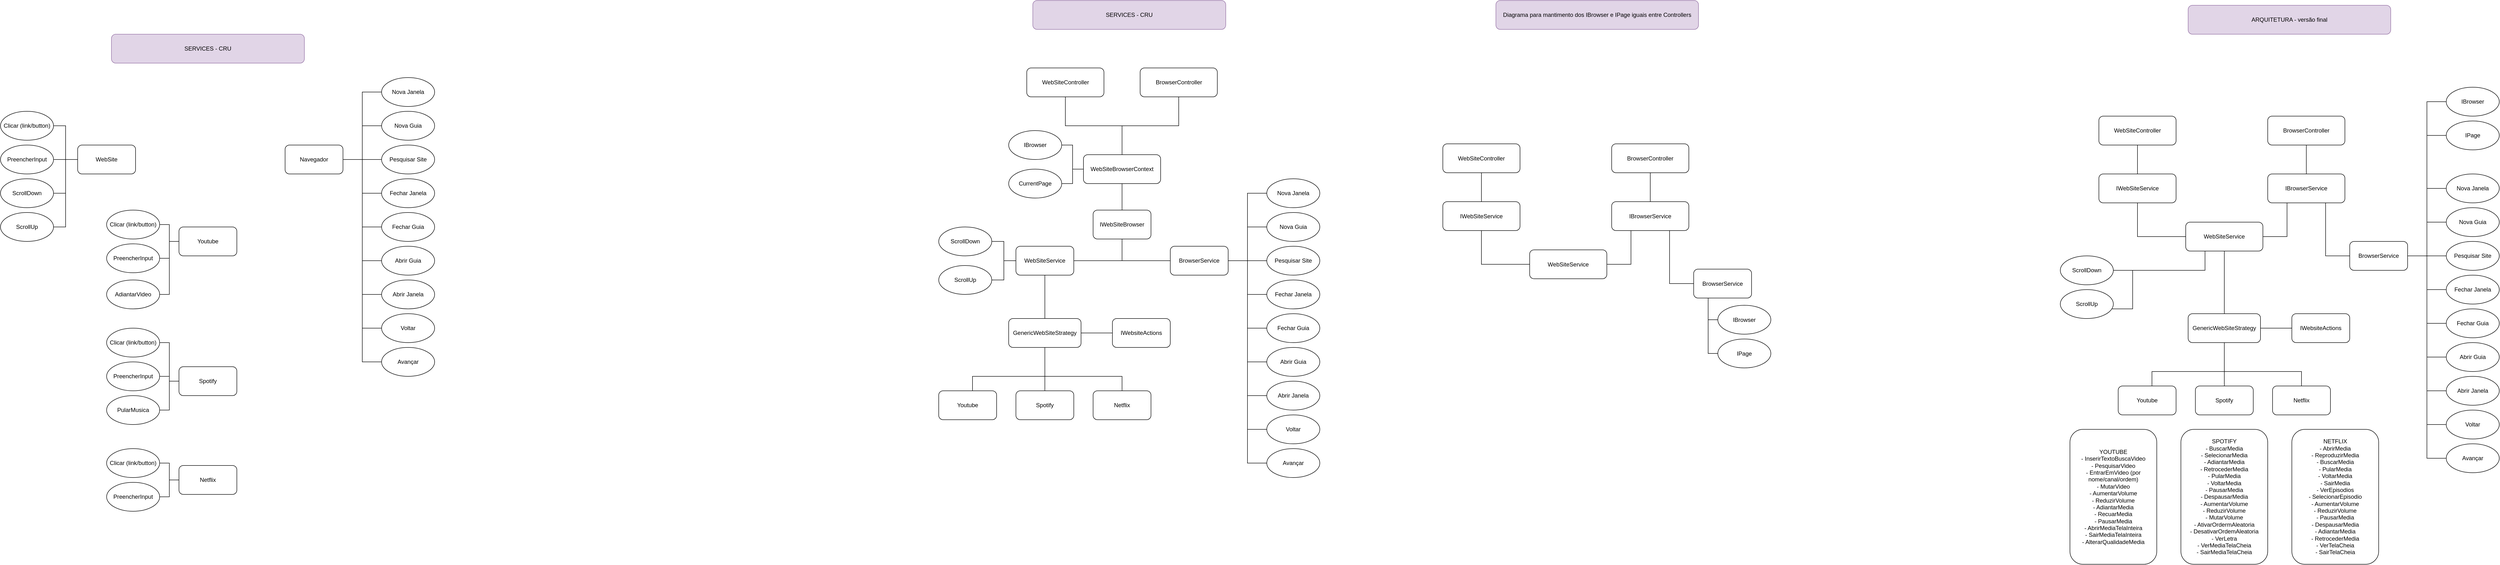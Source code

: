 <mxfile version="26.0.11">
  <diagram name="Página-1" id="urTeoTdhq0T2dLxezd-c">
    <mxGraphModel dx="2709" dy="1813" grid="1" gridSize="10" guides="1" tooltips="1" connect="1" arrows="1" fold="1" page="0" pageScale="1" pageWidth="827" pageHeight="1169" math="0" shadow="0">
      <root>
        <mxCell id="0" />
        <mxCell id="1" parent="0" />
        <mxCell id="Onit7_ObtqkGTdytT8WV-3" style="edgeStyle=orthogonalEdgeStyle;rounded=0;orthogonalLoop=1;jettySize=auto;html=1;entryX=0;entryY=0.5;entryDx=0;entryDy=0;endArrow=none;startFill=0;" parent="1" source="Onit7_ObtqkGTdytT8WV-1" target="Onit7_ObtqkGTdytT8WV-2" edge="1">
          <mxGeometry relative="1" as="geometry" />
        </mxCell>
        <mxCell id="Onit7_ObtqkGTdytT8WV-5" style="edgeStyle=orthogonalEdgeStyle;rounded=0;orthogonalLoop=1;jettySize=auto;html=1;entryX=0;entryY=0.5;entryDx=0;entryDy=0;endArrow=none;startFill=0;" parent="1" source="Onit7_ObtqkGTdytT8WV-1" target="Onit7_ObtqkGTdytT8WV-4" edge="1">
          <mxGeometry relative="1" as="geometry" />
        </mxCell>
        <mxCell id="Onit7_ObtqkGTdytT8WV-7" style="edgeStyle=orthogonalEdgeStyle;rounded=0;orthogonalLoop=1;jettySize=auto;html=1;entryX=0;entryY=0.5;entryDx=0;entryDy=0;endArrow=none;startFill=0;" parent="1" source="Onit7_ObtqkGTdytT8WV-1" target="Onit7_ObtqkGTdytT8WV-6" edge="1">
          <mxGeometry relative="1" as="geometry" />
        </mxCell>
        <mxCell id="Onit7_ObtqkGTdytT8WV-9" style="edgeStyle=orthogonalEdgeStyle;rounded=0;orthogonalLoop=1;jettySize=auto;html=1;entryX=0;entryY=0.5;entryDx=0;entryDy=0;endArrow=none;startFill=0;" parent="1" source="Onit7_ObtqkGTdytT8WV-1" target="Onit7_ObtqkGTdytT8WV-8" edge="1">
          <mxGeometry relative="1" as="geometry" />
        </mxCell>
        <mxCell id="Onit7_ObtqkGTdytT8WV-11" style="edgeStyle=orthogonalEdgeStyle;rounded=0;orthogonalLoop=1;jettySize=auto;html=1;entryX=0;entryY=0.5;entryDx=0;entryDy=0;endArrow=none;startFill=0;" parent="1" source="Onit7_ObtqkGTdytT8WV-1" target="Onit7_ObtqkGTdytT8WV-10" edge="1">
          <mxGeometry relative="1" as="geometry" />
        </mxCell>
        <mxCell id="Onit7_ObtqkGTdytT8WV-13" style="edgeStyle=orthogonalEdgeStyle;rounded=0;orthogonalLoop=1;jettySize=auto;html=1;entryX=0;entryY=0.5;entryDx=0;entryDy=0;endArrow=none;startFill=0;" parent="1" source="Onit7_ObtqkGTdytT8WV-1" target="Onit7_ObtqkGTdytT8WV-12" edge="1">
          <mxGeometry relative="1" as="geometry" />
        </mxCell>
        <mxCell id="Onit7_ObtqkGTdytT8WV-15" style="edgeStyle=orthogonalEdgeStyle;rounded=0;orthogonalLoop=1;jettySize=auto;html=1;entryX=0;entryY=0.5;entryDx=0;entryDy=0;endArrow=none;startFill=0;" parent="1" source="Onit7_ObtqkGTdytT8WV-1" target="Onit7_ObtqkGTdytT8WV-14" edge="1">
          <mxGeometry relative="1" as="geometry" />
        </mxCell>
        <mxCell id="Onit7_ObtqkGTdytT8WV-17" style="edgeStyle=orthogonalEdgeStyle;rounded=0;orthogonalLoop=1;jettySize=auto;html=1;entryX=0;entryY=0.5;entryDx=0;entryDy=0;endArrow=none;startFill=0;" parent="1" source="Onit7_ObtqkGTdytT8WV-1" target="Onit7_ObtqkGTdytT8WV-16" edge="1">
          <mxGeometry relative="1" as="geometry" />
        </mxCell>
        <mxCell id="Onit7_ObtqkGTdytT8WV-19" style="edgeStyle=orthogonalEdgeStyle;rounded=0;orthogonalLoop=1;jettySize=auto;html=1;entryX=0;entryY=0.5;entryDx=0;entryDy=0;endArrow=none;startFill=0;" parent="1" source="Onit7_ObtqkGTdytT8WV-1" target="Onit7_ObtqkGTdytT8WV-18" edge="1">
          <mxGeometry relative="1" as="geometry" />
        </mxCell>
        <mxCell id="Onit7_ObtqkGTdytT8WV-1" value="Navegador" style="rounded=1;whiteSpace=wrap;html=1;" parent="1" vertex="1">
          <mxGeometry x="80" y="-360" width="120" height="60" as="geometry" />
        </mxCell>
        <mxCell id="Onit7_ObtqkGTdytT8WV-2" value="Nova Janela" style="ellipse;whiteSpace=wrap;html=1;" parent="1" vertex="1">
          <mxGeometry x="280" y="-500" width="110" height="60" as="geometry" />
        </mxCell>
        <mxCell id="Onit7_ObtqkGTdytT8WV-4" value="Nova Guia" style="ellipse;whiteSpace=wrap;html=1;" parent="1" vertex="1">
          <mxGeometry x="280" y="-430" width="110" height="60" as="geometry" />
        </mxCell>
        <mxCell id="Onit7_ObtqkGTdytT8WV-6" value="Pesquisar Site" style="ellipse;whiteSpace=wrap;html=1;" parent="1" vertex="1">
          <mxGeometry x="280" y="-360" width="110" height="60" as="geometry" />
        </mxCell>
        <mxCell id="Onit7_ObtqkGTdytT8WV-8" value="Fechar Guia" style="ellipse;whiteSpace=wrap;html=1;" parent="1" vertex="1">
          <mxGeometry x="280" y="-220" width="110" height="60" as="geometry" />
        </mxCell>
        <mxCell id="Onit7_ObtqkGTdytT8WV-10" value="Fechar Janela" style="ellipse;whiteSpace=wrap;html=1;" parent="1" vertex="1">
          <mxGeometry x="280" y="-290" width="110" height="60" as="geometry" />
        </mxCell>
        <mxCell id="Onit7_ObtqkGTdytT8WV-12" value="Abrir Guia" style="ellipse;whiteSpace=wrap;html=1;" parent="1" vertex="1">
          <mxGeometry x="280" y="-150" width="110" height="60" as="geometry" />
        </mxCell>
        <mxCell id="Onit7_ObtqkGTdytT8WV-14" value="Abrir Janela" style="ellipse;whiteSpace=wrap;html=1;" parent="1" vertex="1">
          <mxGeometry x="280" y="-80" width="110" height="60" as="geometry" />
        </mxCell>
        <mxCell id="Onit7_ObtqkGTdytT8WV-16" value="Voltar" style="ellipse;whiteSpace=wrap;html=1;" parent="1" vertex="1">
          <mxGeometry x="280" y="-10" width="110" height="60" as="geometry" />
        </mxCell>
        <mxCell id="Onit7_ObtqkGTdytT8WV-18" value="Avançar" style="ellipse;whiteSpace=wrap;html=1;" parent="1" vertex="1">
          <mxGeometry x="280" y="60" width="110" height="60" as="geometry" />
        </mxCell>
        <mxCell id="Onit7_ObtqkGTdytT8WV-23" style="edgeStyle=orthogonalEdgeStyle;rounded=0;orthogonalLoop=1;jettySize=auto;html=1;exitX=0;exitY=0.5;exitDx=0;exitDy=0;entryX=1;entryY=0.5;entryDx=0;entryDy=0;endArrow=none;startFill=0;" parent="1" source="Onit7_ObtqkGTdytT8WV-20" target="Onit7_ObtqkGTdytT8WV-21" edge="1">
          <mxGeometry relative="1" as="geometry" />
        </mxCell>
        <mxCell id="Onit7_ObtqkGTdytT8WV-25" style="edgeStyle=orthogonalEdgeStyle;rounded=0;orthogonalLoop=1;jettySize=auto;html=1;entryX=1;entryY=0.5;entryDx=0;entryDy=0;endArrow=none;startFill=0;" parent="1" source="Onit7_ObtqkGTdytT8WV-20" target="Onit7_ObtqkGTdytT8WV-24" edge="1">
          <mxGeometry relative="1" as="geometry" />
        </mxCell>
        <mxCell id="Onit7_ObtqkGTdytT8WV-27" style="edgeStyle=orthogonalEdgeStyle;rounded=0;orthogonalLoop=1;jettySize=auto;html=1;exitX=0;exitY=0.5;exitDx=0;exitDy=0;entryX=1;entryY=0.5;entryDx=0;entryDy=0;endArrow=none;startFill=0;" parent="1" source="Onit7_ObtqkGTdytT8WV-20" target="Onit7_ObtqkGTdytT8WV-26" edge="1">
          <mxGeometry relative="1" as="geometry" />
        </mxCell>
        <mxCell id="Onit7_ObtqkGTdytT8WV-29" style="edgeStyle=orthogonalEdgeStyle;rounded=0;orthogonalLoop=1;jettySize=auto;html=1;exitX=0;exitY=0.5;exitDx=0;exitDy=0;entryX=1;entryY=0.5;entryDx=0;entryDy=0;endArrow=none;startFill=0;" parent="1" source="Onit7_ObtqkGTdytT8WV-20" target="Onit7_ObtqkGTdytT8WV-28" edge="1">
          <mxGeometry relative="1" as="geometry" />
        </mxCell>
        <mxCell id="Onit7_ObtqkGTdytT8WV-20" value="WebSite" style="rounded=1;whiteSpace=wrap;html=1;" parent="1" vertex="1">
          <mxGeometry x="-350" y="-360" width="120" height="60" as="geometry" />
        </mxCell>
        <mxCell id="Onit7_ObtqkGTdytT8WV-21" value="Clicar (link/button)" style="ellipse;whiteSpace=wrap;html=1;" parent="1" vertex="1">
          <mxGeometry x="-510" y="-430" width="110" height="60" as="geometry" />
        </mxCell>
        <mxCell id="Onit7_ObtqkGTdytT8WV-24" value="PreencherInput" style="ellipse;whiteSpace=wrap;html=1;" parent="1" vertex="1">
          <mxGeometry x="-510" y="-360" width="110" height="60" as="geometry" />
        </mxCell>
        <mxCell id="Onit7_ObtqkGTdytT8WV-26" value="ScrollDown" style="ellipse;whiteSpace=wrap;html=1;" parent="1" vertex="1">
          <mxGeometry x="-510" y="-290" width="110" height="60" as="geometry" />
        </mxCell>
        <mxCell id="Onit7_ObtqkGTdytT8WV-28" value="ScrollUp" style="ellipse;whiteSpace=wrap;html=1;" parent="1" vertex="1">
          <mxGeometry x="-510" y="-220" width="110" height="60" as="geometry" />
        </mxCell>
        <mxCell id="Onit7_ObtqkGTdytT8WV-30" value="SERVICES - CRU" style="rounded=1;whiteSpace=wrap;html=1;fillColor=#e1d5e7;strokeColor=#9673a6;" parent="1" vertex="1">
          <mxGeometry x="-280" y="-590" width="400" height="60" as="geometry" />
        </mxCell>
        <mxCell id="Onit7_ObtqkGTdytT8WV-39" style="edgeStyle=orthogonalEdgeStyle;rounded=0;orthogonalLoop=1;jettySize=auto;html=1;exitX=0;exitY=0.5;exitDx=0;exitDy=0;entryX=1;entryY=0.5;entryDx=0;entryDy=0;endArrow=none;startFill=0;" parent="1" source="Onit7_ObtqkGTdytT8WV-31" target="Onit7_ObtqkGTdytT8WV-36" edge="1">
          <mxGeometry relative="1" as="geometry" />
        </mxCell>
        <mxCell id="Onit7_ObtqkGTdytT8WV-40" style="edgeStyle=orthogonalEdgeStyle;rounded=0;orthogonalLoop=1;jettySize=auto;html=1;exitX=0;exitY=0.5;exitDx=0;exitDy=0;entryX=1;entryY=0.5;entryDx=0;entryDy=0;endArrow=none;startFill=0;" parent="1" source="Onit7_ObtqkGTdytT8WV-31" target="Onit7_ObtqkGTdytT8WV-37" edge="1">
          <mxGeometry relative="1" as="geometry" />
        </mxCell>
        <mxCell id="Onit7_ObtqkGTdytT8WV-31" value="Youtube" style="rounded=1;whiteSpace=wrap;html=1;" parent="1" vertex="1">
          <mxGeometry x="-140" y="-190" width="120" height="60" as="geometry" />
        </mxCell>
        <mxCell id="Onit7_ObtqkGTdytT8WV-43" style="edgeStyle=orthogonalEdgeStyle;rounded=0;orthogonalLoop=1;jettySize=auto;html=1;entryX=1;entryY=0.5;entryDx=0;entryDy=0;endArrow=none;startFill=0;" parent="1" source="Onit7_ObtqkGTdytT8WV-32" target="Onit7_ObtqkGTdytT8WV-41" edge="1">
          <mxGeometry relative="1" as="geometry" />
        </mxCell>
        <mxCell id="Onit7_ObtqkGTdytT8WV-44" style="edgeStyle=orthogonalEdgeStyle;rounded=0;orthogonalLoop=1;jettySize=auto;html=1;entryX=1;entryY=0.5;entryDx=0;entryDy=0;endArrow=none;startFill=0;" parent="1" source="Onit7_ObtqkGTdytT8WV-32" target="Onit7_ObtqkGTdytT8WV-42" edge="1">
          <mxGeometry relative="1" as="geometry" />
        </mxCell>
        <mxCell id="Onit7_ObtqkGTdytT8WV-98" style="edgeStyle=orthogonalEdgeStyle;rounded=0;orthogonalLoop=1;jettySize=auto;html=1;exitX=0;exitY=0.5;exitDx=0;exitDy=0;entryX=1;entryY=0.5;entryDx=0;entryDy=0;endArrow=none;startFill=0;" parent="1" source="Onit7_ObtqkGTdytT8WV-32" target="Onit7_ObtqkGTdytT8WV-97" edge="1">
          <mxGeometry relative="1" as="geometry" />
        </mxCell>
        <mxCell id="Onit7_ObtqkGTdytT8WV-32" value="Spotify" style="rounded=1;whiteSpace=wrap;html=1;" parent="1" vertex="1">
          <mxGeometry x="-140" y="100" width="120" height="60" as="geometry" />
        </mxCell>
        <mxCell id="Onit7_ObtqkGTdytT8WV-47" style="edgeStyle=orthogonalEdgeStyle;rounded=0;orthogonalLoop=1;jettySize=auto;html=1;exitX=0;exitY=0.5;exitDx=0;exitDy=0;entryX=1;entryY=0.5;entryDx=0;entryDy=0;endArrow=none;startFill=0;" parent="1" source="Onit7_ObtqkGTdytT8WV-35" target="Onit7_ObtqkGTdytT8WV-45" edge="1">
          <mxGeometry relative="1" as="geometry" />
        </mxCell>
        <mxCell id="Onit7_ObtqkGTdytT8WV-49" style="edgeStyle=orthogonalEdgeStyle;rounded=0;orthogonalLoop=1;jettySize=auto;html=1;exitX=0;exitY=0.5;exitDx=0;exitDy=0;entryX=1;entryY=0.5;entryDx=0;entryDy=0;endArrow=none;startFill=0;" parent="1" source="Onit7_ObtqkGTdytT8WV-35" target="Onit7_ObtqkGTdytT8WV-46" edge="1">
          <mxGeometry relative="1" as="geometry" />
        </mxCell>
        <mxCell id="Onit7_ObtqkGTdytT8WV-35" value="Netflix" style="rounded=1;whiteSpace=wrap;html=1;" parent="1" vertex="1">
          <mxGeometry x="-140" y="305" width="120" height="60" as="geometry" />
        </mxCell>
        <mxCell id="Onit7_ObtqkGTdytT8WV-36" value="Clicar (link/button)" style="ellipse;whiteSpace=wrap;html=1;" parent="1" vertex="1">
          <mxGeometry x="-290" y="-225" width="110" height="60" as="geometry" />
        </mxCell>
        <mxCell id="Onit7_ObtqkGTdytT8WV-37" value="PreencherInput" style="ellipse;whiteSpace=wrap;html=1;" parent="1" vertex="1">
          <mxGeometry x="-290" y="-155" width="110" height="60" as="geometry" />
        </mxCell>
        <mxCell id="Onit7_ObtqkGTdytT8WV-41" value="Clicar (link/button)" style="ellipse;whiteSpace=wrap;html=1;" parent="1" vertex="1">
          <mxGeometry x="-290" y="20" width="110" height="60" as="geometry" />
        </mxCell>
        <mxCell id="Onit7_ObtqkGTdytT8WV-42" value="PreencherInput" style="ellipse;whiteSpace=wrap;html=1;" parent="1" vertex="1">
          <mxGeometry x="-290" y="90" width="110" height="60" as="geometry" />
        </mxCell>
        <mxCell id="Onit7_ObtqkGTdytT8WV-45" value="Clicar (link/button)" style="ellipse;whiteSpace=wrap;html=1;" parent="1" vertex="1">
          <mxGeometry x="-290" y="270" width="110" height="60" as="geometry" />
        </mxCell>
        <mxCell id="Onit7_ObtqkGTdytT8WV-46" value="PreencherInput" style="ellipse;whiteSpace=wrap;html=1;" parent="1" vertex="1">
          <mxGeometry x="-290" y="340" width="110" height="60" as="geometry" />
        </mxCell>
        <mxCell id="Onit7_ObtqkGTdytT8WV-50" style="edgeStyle=orthogonalEdgeStyle;rounded=0;orthogonalLoop=1;jettySize=auto;html=1;entryX=0;entryY=0.5;entryDx=0;entryDy=0;endArrow=none;startFill=0;" parent="1" source="Onit7_ObtqkGTdytT8WV-59" target="Onit7_ObtqkGTdytT8WV-60" edge="1">
          <mxGeometry relative="1" as="geometry" />
        </mxCell>
        <mxCell id="Onit7_ObtqkGTdytT8WV-51" style="edgeStyle=orthogonalEdgeStyle;rounded=0;orthogonalLoop=1;jettySize=auto;html=1;entryX=0;entryY=0.5;entryDx=0;entryDy=0;endArrow=none;startFill=0;" parent="1" source="Onit7_ObtqkGTdytT8WV-59" target="Onit7_ObtqkGTdytT8WV-61" edge="1">
          <mxGeometry relative="1" as="geometry" />
        </mxCell>
        <mxCell id="Onit7_ObtqkGTdytT8WV-52" style="edgeStyle=orthogonalEdgeStyle;rounded=0;orthogonalLoop=1;jettySize=auto;html=1;entryX=0;entryY=0.5;entryDx=0;entryDy=0;endArrow=none;startFill=0;" parent="1" source="Onit7_ObtqkGTdytT8WV-59" target="Onit7_ObtqkGTdytT8WV-62" edge="1">
          <mxGeometry relative="1" as="geometry" />
        </mxCell>
        <mxCell id="Onit7_ObtqkGTdytT8WV-53" style="edgeStyle=orthogonalEdgeStyle;rounded=0;orthogonalLoop=1;jettySize=auto;html=1;entryX=0;entryY=0.5;entryDx=0;entryDy=0;endArrow=none;startFill=0;" parent="1" source="Onit7_ObtqkGTdytT8WV-59" target="Onit7_ObtqkGTdytT8WV-63" edge="1">
          <mxGeometry relative="1" as="geometry" />
        </mxCell>
        <mxCell id="Onit7_ObtqkGTdytT8WV-54" style="edgeStyle=orthogonalEdgeStyle;rounded=0;orthogonalLoop=1;jettySize=auto;html=1;entryX=0;entryY=0.5;entryDx=0;entryDy=0;endArrow=none;startFill=0;" parent="1" source="Onit7_ObtqkGTdytT8WV-59" target="Onit7_ObtqkGTdytT8WV-64" edge="1">
          <mxGeometry relative="1" as="geometry" />
        </mxCell>
        <mxCell id="Onit7_ObtqkGTdytT8WV-55" style="edgeStyle=orthogonalEdgeStyle;rounded=0;orthogonalLoop=1;jettySize=auto;html=1;entryX=0;entryY=0.5;entryDx=0;entryDy=0;endArrow=none;startFill=0;" parent="1" source="Onit7_ObtqkGTdytT8WV-59" target="Onit7_ObtqkGTdytT8WV-65" edge="1">
          <mxGeometry relative="1" as="geometry" />
        </mxCell>
        <mxCell id="Onit7_ObtqkGTdytT8WV-56" style="edgeStyle=orthogonalEdgeStyle;rounded=0;orthogonalLoop=1;jettySize=auto;html=1;entryX=0;entryY=0.5;entryDx=0;entryDy=0;endArrow=none;startFill=0;" parent="1" source="Onit7_ObtqkGTdytT8WV-59" target="Onit7_ObtqkGTdytT8WV-66" edge="1">
          <mxGeometry relative="1" as="geometry" />
        </mxCell>
        <mxCell id="Onit7_ObtqkGTdytT8WV-57" style="edgeStyle=orthogonalEdgeStyle;rounded=0;orthogonalLoop=1;jettySize=auto;html=1;entryX=0;entryY=0.5;entryDx=0;entryDy=0;endArrow=none;startFill=0;" parent="1" source="Onit7_ObtqkGTdytT8WV-59" target="Onit7_ObtqkGTdytT8WV-67" edge="1">
          <mxGeometry relative="1" as="geometry" />
        </mxCell>
        <mxCell id="Onit7_ObtqkGTdytT8WV-58" style="edgeStyle=orthogonalEdgeStyle;rounded=0;orthogonalLoop=1;jettySize=auto;html=1;entryX=0;entryY=0.5;entryDx=0;entryDy=0;endArrow=none;startFill=0;" parent="1" source="Onit7_ObtqkGTdytT8WV-59" target="Onit7_ObtqkGTdytT8WV-68" edge="1">
          <mxGeometry relative="1" as="geometry" />
        </mxCell>
        <mxCell id="Onit7_ObtqkGTdytT8WV-120" style="edgeStyle=orthogonalEdgeStyle;rounded=0;orthogonalLoop=1;jettySize=auto;html=1;entryX=0.5;entryY=1;entryDx=0;entryDy=0;endArrow=none;startFill=0;" parent="1" source="Onit7_ObtqkGTdytT8WV-59" target="Onit7_ObtqkGTdytT8WV-118" edge="1">
          <mxGeometry relative="1" as="geometry" />
        </mxCell>
        <mxCell id="Onit7_ObtqkGTdytT8WV-59" value="BrowserService" style="rounded=1;whiteSpace=wrap;html=1;" parent="1" vertex="1">
          <mxGeometry x="1915" y="-150" width="120" height="60" as="geometry" />
        </mxCell>
        <mxCell id="Onit7_ObtqkGTdytT8WV-60" value="Nova Janela" style="ellipse;whiteSpace=wrap;html=1;" parent="1" vertex="1">
          <mxGeometry x="2115" y="-290" width="110" height="60" as="geometry" />
        </mxCell>
        <mxCell id="Onit7_ObtqkGTdytT8WV-61" value="Nova Guia" style="ellipse;whiteSpace=wrap;html=1;" parent="1" vertex="1">
          <mxGeometry x="2115" y="-220" width="110" height="60" as="geometry" />
        </mxCell>
        <mxCell id="Onit7_ObtqkGTdytT8WV-62" value="Pesquisar Site" style="ellipse;whiteSpace=wrap;html=1;" parent="1" vertex="1">
          <mxGeometry x="2115" y="-150" width="110" height="60" as="geometry" />
        </mxCell>
        <mxCell id="Onit7_ObtqkGTdytT8WV-63" value="Fechar Guia" style="ellipse;whiteSpace=wrap;html=1;" parent="1" vertex="1">
          <mxGeometry x="2115" y="-10" width="110" height="60" as="geometry" />
        </mxCell>
        <mxCell id="Onit7_ObtqkGTdytT8WV-64" value="Fechar Janela" style="ellipse;whiteSpace=wrap;html=1;" parent="1" vertex="1">
          <mxGeometry x="2115" y="-80" width="110" height="60" as="geometry" />
        </mxCell>
        <mxCell id="Onit7_ObtqkGTdytT8WV-65" value="Abrir Guia" style="ellipse;whiteSpace=wrap;html=1;" parent="1" vertex="1">
          <mxGeometry x="2115" y="60" width="110" height="60" as="geometry" />
        </mxCell>
        <mxCell id="Onit7_ObtqkGTdytT8WV-66" value="Abrir Janela" style="ellipse;whiteSpace=wrap;html=1;" parent="1" vertex="1">
          <mxGeometry x="2115" y="130" width="110" height="60" as="geometry" />
        </mxCell>
        <mxCell id="Onit7_ObtqkGTdytT8WV-67" value="Voltar" style="ellipse;whiteSpace=wrap;html=1;" parent="1" vertex="1">
          <mxGeometry x="2115" y="200" width="110" height="60" as="geometry" />
        </mxCell>
        <mxCell id="Onit7_ObtqkGTdytT8WV-68" value="Avançar" style="ellipse;whiteSpace=wrap;html=1;" parent="1" vertex="1">
          <mxGeometry x="2115" y="270" width="110" height="60" as="geometry" />
        </mxCell>
        <mxCell id="Onit7_ObtqkGTdytT8WV-71" style="edgeStyle=orthogonalEdgeStyle;rounded=0;orthogonalLoop=1;jettySize=auto;html=1;exitX=0;exitY=0.5;exitDx=0;exitDy=0;entryX=1;entryY=0.5;entryDx=0;entryDy=0;endArrow=none;startFill=0;" parent="1" source="Onit7_ObtqkGTdytT8WV-73" target="Onit7_ObtqkGTdytT8WV-76" edge="1">
          <mxGeometry relative="1" as="geometry" />
        </mxCell>
        <mxCell id="Onit7_ObtqkGTdytT8WV-72" style="edgeStyle=orthogonalEdgeStyle;rounded=0;orthogonalLoop=1;jettySize=auto;html=1;exitX=0;exitY=0.5;exitDx=0;exitDy=0;entryX=1;entryY=0.5;entryDx=0;entryDy=0;endArrow=none;startFill=0;" parent="1" source="Onit7_ObtqkGTdytT8WV-73" target="Onit7_ObtqkGTdytT8WV-77" edge="1">
          <mxGeometry relative="1" as="geometry" />
        </mxCell>
        <mxCell id="Onit7_ObtqkGTdytT8WV-109" style="edgeStyle=orthogonalEdgeStyle;rounded=0;orthogonalLoop=1;jettySize=auto;html=1;entryX=0.5;entryY=0;entryDx=0;entryDy=0;endArrow=none;startFill=0;" parent="1" source="Onit7_ObtqkGTdytT8WV-73" target="Onit7_ObtqkGTdytT8WV-103" edge="1">
          <mxGeometry relative="1" as="geometry" />
        </mxCell>
        <mxCell id="Onit7_ObtqkGTdytT8WV-119" style="edgeStyle=orthogonalEdgeStyle;rounded=0;orthogonalLoop=1;jettySize=auto;html=1;entryX=0.5;entryY=1;entryDx=0;entryDy=0;endArrow=none;startFill=0;" parent="1" source="Onit7_ObtqkGTdytT8WV-73" target="Onit7_ObtqkGTdytT8WV-118" edge="1">
          <mxGeometry relative="1" as="geometry" />
        </mxCell>
        <mxCell id="Onit7_ObtqkGTdytT8WV-73" value="WebSiteService" style="rounded=1;whiteSpace=wrap;html=1;" parent="1" vertex="1">
          <mxGeometry x="1595" y="-150" width="120" height="60" as="geometry" />
        </mxCell>
        <mxCell id="Onit7_ObtqkGTdytT8WV-76" value="ScrollDown" style="ellipse;whiteSpace=wrap;html=1;" parent="1" vertex="1">
          <mxGeometry x="1435" y="-190" width="110" height="60" as="geometry" />
        </mxCell>
        <mxCell id="Onit7_ObtqkGTdytT8WV-77" value="ScrollUp" style="ellipse;whiteSpace=wrap;html=1;" parent="1" vertex="1">
          <mxGeometry x="1435" y="-110" width="110" height="60" as="geometry" />
        </mxCell>
        <mxCell id="Onit7_ObtqkGTdytT8WV-78" value="SERVICES - CRU" style="rounded=1;whiteSpace=wrap;html=1;fillColor=#e1d5e7;strokeColor=#9673a6;" parent="1" vertex="1">
          <mxGeometry x="1630" y="-660" width="400" height="60" as="geometry" />
        </mxCell>
        <mxCell id="Onit7_ObtqkGTdytT8WV-107" style="edgeStyle=orthogonalEdgeStyle;rounded=0;orthogonalLoop=1;jettySize=auto;html=1;entryX=0.5;entryY=1;entryDx=0;entryDy=0;endArrow=none;startFill=0;" parent="1" source="Onit7_ObtqkGTdytT8WV-81" target="Onit7_ObtqkGTdytT8WV-103" edge="1">
          <mxGeometry relative="1" as="geometry">
            <Array as="points">
              <mxPoint x="1505" y="120" />
              <mxPoint x="1655" y="120" />
            </Array>
          </mxGeometry>
        </mxCell>
        <mxCell id="Onit7_ObtqkGTdytT8WV-81" value="Youtube" style="rounded=1;whiteSpace=wrap;html=1;" parent="1" vertex="1">
          <mxGeometry x="1435" y="150" width="120" height="60" as="geometry" />
        </mxCell>
        <mxCell id="Onit7_ObtqkGTdytT8WV-106" style="edgeStyle=orthogonalEdgeStyle;rounded=0;orthogonalLoop=1;jettySize=auto;html=1;entryX=0.5;entryY=1;entryDx=0;entryDy=0;endArrow=none;startFill=0;" parent="1" source="Onit7_ObtqkGTdytT8WV-84" target="Onit7_ObtqkGTdytT8WV-103" edge="1">
          <mxGeometry relative="1" as="geometry" />
        </mxCell>
        <mxCell id="Onit7_ObtqkGTdytT8WV-84" value="Spotify" style="rounded=1;whiteSpace=wrap;html=1;" parent="1" vertex="1">
          <mxGeometry x="1595" y="150" width="120" height="60" as="geometry" />
        </mxCell>
        <mxCell id="Onit7_ObtqkGTdytT8WV-108" style="edgeStyle=orthogonalEdgeStyle;rounded=0;orthogonalLoop=1;jettySize=auto;html=1;entryX=0.5;entryY=1;entryDx=0;entryDy=0;endArrow=none;startFill=0;" parent="1" source="Onit7_ObtqkGTdytT8WV-87" target="Onit7_ObtqkGTdytT8WV-103" edge="1">
          <mxGeometry relative="1" as="geometry">
            <Array as="points">
              <mxPoint x="1815" y="120" />
              <mxPoint x="1655" y="120" />
            </Array>
          </mxGeometry>
        </mxCell>
        <mxCell id="Onit7_ObtqkGTdytT8WV-87" value="Netflix" style="rounded=1;whiteSpace=wrap;html=1;" parent="1" vertex="1">
          <mxGeometry x="1755" y="150" width="120" height="60" as="geometry" />
        </mxCell>
        <mxCell id="Onit7_ObtqkGTdytT8WV-94" value="IWebsiteActions" style="rounded=1;whiteSpace=wrap;html=1;" parent="1" vertex="1">
          <mxGeometry x="1795" width="120" height="60" as="geometry" />
        </mxCell>
        <mxCell id="Onit7_ObtqkGTdytT8WV-96" style="edgeStyle=orthogonalEdgeStyle;rounded=0;orthogonalLoop=1;jettySize=auto;html=1;entryX=0;entryY=0.5;entryDx=0;entryDy=0;endArrow=none;startFill=0;" parent="1" source="Onit7_ObtqkGTdytT8WV-95" target="Onit7_ObtqkGTdytT8WV-31" edge="1">
          <mxGeometry relative="1" as="geometry" />
        </mxCell>
        <mxCell id="Onit7_ObtqkGTdytT8WV-95" value="AdiantarVideo" style="ellipse;whiteSpace=wrap;html=1;" parent="1" vertex="1">
          <mxGeometry x="-290" y="-80" width="110" height="60" as="geometry" />
        </mxCell>
        <mxCell id="Onit7_ObtqkGTdytT8WV-97" value="PularMusica" style="ellipse;whiteSpace=wrap;html=1;" parent="1" vertex="1">
          <mxGeometry x="-290" y="160" width="110" height="60" as="geometry" />
        </mxCell>
        <mxCell id="Onit7_ObtqkGTdytT8WV-110" style="edgeStyle=orthogonalEdgeStyle;rounded=0;orthogonalLoop=1;jettySize=auto;html=1;entryX=0;entryY=0.5;entryDx=0;entryDy=0;endArrow=none;startFill=0;" parent="1" source="Onit7_ObtqkGTdytT8WV-103" target="Onit7_ObtqkGTdytT8WV-94" edge="1">
          <mxGeometry relative="1" as="geometry" />
        </mxCell>
        <mxCell id="Onit7_ObtqkGTdytT8WV-103" value="GenericWebSiteStrategy" style="rounded=1;whiteSpace=wrap;html=1;" parent="1" vertex="1">
          <mxGeometry x="1580" width="150" height="60" as="geometry" />
        </mxCell>
        <mxCell id="Onit7_ObtqkGTdytT8WV-111" value="WebSiteBrowserContext" style="rounded=1;whiteSpace=wrap;html=1;" parent="1" vertex="1">
          <mxGeometry x="1735" y="-340" width="160" height="60" as="geometry" />
        </mxCell>
        <mxCell id="Onit7_ObtqkGTdytT8WV-116" style="edgeStyle=orthogonalEdgeStyle;rounded=0;orthogonalLoop=1;jettySize=auto;html=1;entryX=0;entryY=0.5;entryDx=0;entryDy=0;endArrow=none;startFill=0;" parent="1" source="Onit7_ObtqkGTdytT8WV-114" target="Onit7_ObtqkGTdytT8WV-111" edge="1">
          <mxGeometry relative="1" as="geometry" />
        </mxCell>
        <mxCell id="Onit7_ObtqkGTdytT8WV-114" value="IBrowser" style="ellipse;whiteSpace=wrap;html=1;" parent="1" vertex="1">
          <mxGeometry x="1580" y="-390" width="110" height="60" as="geometry" />
        </mxCell>
        <mxCell id="Onit7_ObtqkGTdytT8WV-117" style="edgeStyle=orthogonalEdgeStyle;rounded=0;orthogonalLoop=1;jettySize=auto;html=1;entryX=0;entryY=0.5;entryDx=0;entryDy=0;endArrow=none;startFill=0;" parent="1" source="Onit7_ObtqkGTdytT8WV-115" target="Onit7_ObtqkGTdytT8WV-111" edge="1">
          <mxGeometry relative="1" as="geometry" />
        </mxCell>
        <mxCell id="Onit7_ObtqkGTdytT8WV-115" value="CurrentPage" style="ellipse;whiteSpace=wrap;html=1;" parent="1" vertex="1">
          <mxGeometry x="1580" y="-310" width="110" height="60" as="geometry" />
        </mxCell>
        <mxCell id="Onit7_ObtqkGTdytT8WV-121" style="edgeStyle=orthogonalEdgeStyle;rounded=0;orthogonalLoop=1;jettySize=auto;html=1;entryX=0.5;entryY=1;entryDx=0;entryDy=0;endArrow=none;startFill=0;" parent="1" source="Onit7_ObtqkGTdytT8WV-118" target="Onit7_ObtqkGTdytT8WV-111" edge="1">
          <mxGeometry relative="1" as="geometry" />
        </mxCell>
        <mxCell id="Onit7_ObtqkGTdytT8WV-118" value="IWebSiteBrowser" style="rounded=1;whiteSpace=wrap;html=1;" parent="1" vertex="1">
          <mxGeometry x="1755" y="-225" width="120" height="60" as="geometry" />
        </mxCell>
        <mxCell id="Onit7_ObtqkGTdytT8WV-124" style="edgeStyle=orthogonalEdgeStyle;rounded=0;orthogonalLoop=1;jettySize=auto;html=1;entryX=0.5;entryY=0;entryDx=0;entryDy=0;endArrow=none;startFill=0;" parent="1" source="Onit7_ObtqkGTdytT8WV-122" target="Onit7_ObtqkGTdytT8WV-111" edge="1">
          <mxGeometry relative="1" as="geometry" />
        </mxCell>
        <mxCell id="Onit7_ObtqkGTdytT8WV-122" value="WebSiteController" style="rounded=1;whiteSpace=wrap;html=1;" parent="1" vertex="1">
          <mxGeometry x="1617.5" y="-520" width="160" height="60" as="geometry" />
        </mxCell>
        <mxCell id="Onit7_ObtqkGTdytT8WV-125" style="edgeStyle=orthogonalEdgeStyle;rounded=0;orthogonalLoop=1;jettySize=auto;html=1;entryX=0.5;entryY=0;entryDx=0;entryDy=0;endArrow=none;startFill=0;" parent="1" source="Onit7_ObtqkGTdytT8WV-123" target="Onit7_ObtqkGTdytT8WV-111" edge="1">
          <mxGeometry relative="1" as="geometry" />
        </mxCell>
        <mxCell id="Onit7_ObtqkGTdytT8WV-123" value="BrowserController" style="rounded=1;whiteSpace=wrap;html=1;" parent="1" vertex="1">
          <mxGeometry x="1852.5" y="-520" width="160" height="60" as="geometry" />
        </mxCell>
        <mxCell id="Onit7_ObtqkGTdytT8WV-177" style="edgeStyle=orthogonalEdgeStyle;rounded=0;orthogonalLoop=1;jettySize=auto;html=1;entryX=0.5;entryY=0;entryDx=0;entryDy=0;endArrow=none;startFill=0;exitX=0.5;exitY=1;exitDx=0;exitDy=0;" parent="1" source="Onit7_ObtqkGTdytT8WV-174" target="Onit7_ObtqkGTdytT8WV-176" edge="1">
          <mxGeometry relative="1" as="geometry" />
        </mxCell>
        <mxCell id="Onit7_ObtqkGTdytT8WV-174" value="WebSiteController" style="rounded=1;whiteSpace=wrap;html=1;" parent="1" vertex="1">
          <mxGeometry x="3840" y="-420" width="160" height="60" as="geometry" />
        </mxCell>
        <mxCell id="Onit7_ObtqkGTdytT8WV-182" style="edgeStyle=orthogonalEdgeStyle;rounded=0;orthogonalLoop=1;jettySize=auto;html=1;entryX=0.5;entryY=0;entryDx=0;entryDy=0;endArrow=none;startFill=0;exitX=0.5;exitY=1;exitDx=0;exitDy=0;" parent="1" source="Onit7_ObtqkGTdytT8WV-175" target="Onit7_ObtqkGTdytT8WV-180" edge="1">
          <mxGeometry relative="1" as="geometry">
            <Array as="points">
              <mxPoint x="4270" y="-330" />
              <mxPoint x="4270" y="-330" />
            </Array>
          </mxGeometry>
        </mxCell>
        <mxCell id="Onit7_ObtqkGTdytT8WV-175" value="BrowserController" style="rounded=1;whiteSpace=wrap;html=1;" parent="1" vertex="1">
          <mxGeometry x="4190" y="-420" width="160" height="60" as="geometry" />
        </mxCell>
        <mxCell id="Onit7_ObtqkGTdytT8WV-176" value="IWebSiteService" style="rounded=1;whiteSpace=wrap;html=1;" parent="1" vertex="1">
          <mxGeometry x="3840" y="-300" width="160" height="60" as="geometry" />
        </mxCell>
        <mxCell id="Onit7_ObtqkGTdytT8WV-179" style="edgeStyle=orthogonalEdgeStyle;rounded=0;orthogonalLoop=1;jettySize=auto;html=1;entryX=0.5;entryY=1;entryDx=0;entryDy=0;endArrow=none;startFill=0;" parent="1" source="Onit7_ObtqkGTdytT8WV-178" target="Onit7_ObtqkGTdytT8WV-176" edge="1">
          <mxGeometry relative="1" as="geometry" />
        </mxCell>
        <mxCell id="Onit7_ObtqkGTdytT8WV-188" style="edgeStyle=orthogonalEdgeStyle;rounded=0;orthogonalLoop=1;jettySize=auto;html=1;entryX=0.25;entryY=1;entryDx=0;entryDy=0;endArrow=none;startFill=0;" parent="1" source="Onit7_ObtqkGTdytT8WV-178" target="Onit7_ObtqkGTdytT8WV-180" edge="1">
          <mxGeometry relative="1" as="geometry">
            <Array as="points">
              <mxPoint x="4230" y="-170" />
            </Array>
          </mxGeometry>
        </mxCell>
        <mxCell id="Onit7_ObtqkGTdytT8WV-178" value="WebSiteService" style="rounded=1;whiteSpace=wrap;html=1;" parent="1" vertex="1">
          <mxGeometry x="4020" y="-200" width="160" height="60" as="geometry" />
        </mxCell>
        <mxCell id="Onit7_ObtqkGTdytT8WV-180" value="IBrowserService" style="rounded=1;whiteSpace=wrap;html=1;" parent="1" vertex="1">
          <mxGeometry x="4190" y="-300" width="160" height="60" as="geometry" />
        </mxCell>
        <mxCell id="Onit7_ObtqkGTdytT8WV-183" style="edgeStyle=orthogonalEdgeStyle;rounded=0;orthogonalLoop=1;jettySize=auto;html=1;entryX=0.75;entryY=1;entryDx=0;entryDy=0;endArrow=none;startFill=0;exitX=0;exitY=0.5;exitDx=0;exitDy=0;" parent="1" source="Onit7_ObtqkGTdytT8WV-199" target="Onit7_ObtqkGTdytT8WV-180" edge="1">
          <mxGeometry relative="1" as="geometry">
            <mxPoint x="4340" y="-170" as="sourcePoint" />
            <Array as="points">
              <mxPoint x="4310" y="-130" />
            </Array>
          </mxGeometry>
        </mxCell>
        <mxCell id="Onit7_ObtqkGTdytT8WV-189" style="edgeStyle=orthogonalEdgeStyle;rounded=0;orthogonalLoop=1;jettySize=auto;html=1;entryX=0;entryY=0.5;entryDx=0;entryDy=0;endArrow=none;startFill=0;" parent="1" source="Onit7_ObtqkGTdytT8WV-199" target="Onit7_ObtqkGTdytT8WV-200" edge="1">
          <mxGeometry relative="1" as="geometry" />
        </mxCell>
        <mxCell id="Onit7_ObtqkGTdytT8WV-190" style="edgeStyle=orthogonalEdgeStyle;rounded=0;orthogonalLoop=1;jettySize=auto;html=1;entryX=0;entryY=0.5;entryDx=0;entryDy=0;endArrow=none;startFill=0;" parent="1" source="Onit7_ObtqkGTdytT8WV-199" target="Onit7_ObtqkGTdytT8WV-201" edge="1">
          <mxGeometry relative="1" as="geometry" />
        </mxCell>
        <mxCell id="Onit7_ObtqkGTdytT8WV-191" style="edgeStyle=orthogonalEdgeStyle;rounded=0;orthogonalLoop=1;jettySize=auto;html=1;entryX=0;entryY=0.5;entryDx=0;entryDy=0;endArrow=none;startFill=0;" parent="1" source="Onit7_ObtqkGTdytT8WV-199" target="Onit7_ObtqkGTdytT8WV-202" edge="1">
          <mxGeometry relative="1" as="geometry" />
        </mxCell>
        <mxCell id="Onit7_ObtqkGTdytT8WV-192" style="edgeStyle=orthogonalEdgeStyle;rounded=0;orthogonalLoop=1;jettySize=auto;html=1;entryX=0;entryY=0.5;entryDx=0;entryDy=0;endArrow=none;startFill=0;" parent="1" source="Onit7_ObtqkGTdytT8WV-199" target="Onit7_ObtqkGTdytT8WV-203" edge="1">
          <mxGeometry relative="1" as="geometry" />
        </mxCell>
        <mxCell id="Onit7_ObtqkGTdytT8WV-193" style="edgeStyle=orthogonalEdgeStyle;rounded=0;orthogonalLoop=1;jettySize=auto;html=1;entryX=0;entryY=0.5;entryDx=0;entryDy=0;endArrow=none;startFill=0;" parent="1" source="Onit7_ObtqkGTdytT8WV-199" target="Onit7_ObtqkGTdytT8WV-204" edge="1">
          <mxGeometry relative="1" as="geometry" />
        </mxCell>
        <mxCell id="Onit7_ObtqkGTdytT8WV-194" style="edgeStyle=orthogonalEdgeStyle;rounded=0;orthogonalLoop=1;jettySize=auto;html=1;entryX=0;entryY=0.5;entryDx=0;entryDy=0;endArrow=none;startFill=0;" parent="1" source="Onit7_ObtqkGTdytT8WV-199" target="Onit7_ObtqkGTdytT8WV-205" edge="1">
          <mxGeometry relative="1" as="geometry" />
        </mxCell>
        <mxCell id="Onit7_ObtqkGTdytT8WV-195" style="edgeStyle=orthogonalEdgeStyle;rounded=0;orthogonalLoop=1;jettySize=auto;html=1;entryX=0;entryY=0.5;entryDx=0;entryDy=0;endArrow=none;startFill=0;" parent="1" source="Onit7_ObtqkGTdytT8WV-199" target="Onit7_ObtqkGTdytT8WV-206" edge="1">
          <mxGeometry relative="1" as="geometry" />
        </mxCell>
        <mxCell id="Onit7_ObtqkGTdytT8WV-196" style="edgeStyle=orthogonalEdgeStyle;rounded=0;orthogonalLoop=1;jettySize=auto;html=1;entryX=0;entryY=0.5;entryDx=0;entryDy=0;endArrow=none;startFill=0;" parent="1" source="Onit7_ObtqkGTdytT8WV-199" target="Onit7_ObtqkGTdytT8WV-207" edge="1">
          <mxGeometry relative="1" as="geometry" />
        </mxCell>
        <mxCell id="Onit7_ObtqkGTdytT8WV-197" style="edgeStyle=orthogonalEdgeStyle;rounded=0;orthogonalLoop=1;jettySize=auto;html=1;entryX=0;entryY=0.5;entryDx=0;entryDy=0;endArrow=none;startFill=0;" parent="1" source="Onit7_ObtqkGTdytT8WV-199" target="Onit7_ObtqkGTdytT8WV-208" edge="1">
          <mxGeometry relative="1" as="geometry" />
        </mxCell>
        <mxCell id="Onit7_ObtqkGTdytT8WV-199" value="BrowserService" style="rounded=1;whiteSpace=wrap;html=1;" parent="1" vertex="1">
          <mxGeometry x="4360" y="-160" width="120" height="60" as="geometry" />
        </mxCell>
        <mxCell id="Onit7_ObtqkGTdytT8WV-200" value="Nova Janela" style="ellipse;whiteSpace=wrap;html=1;" parent="1" vertex="1">
          <mxGeometry x="4560" y="-300" width="110" height="60" as="geometry" />
        </mxCell>
        <mxCell id="Onit7_ObtqkGTdytT8WV-201" value="Nova Guia" style="ellipse;whiteSpace=wrap;html=1;" parent="1" vertex="1">
          <mxGeometry x="4560" y="-230" width="110" height="60" as="geometry" />
        </mxCell>
        <mxCell id="Onit7_ObtqkGTdytT8WV-202" value="Pesquisar Site" style="ellipse;whiteSpace=wrap;html=1;" parent="1" vertex="1">
          <mxGeometry x="4560" y="-160" width="110" height="60" as="geometry" />
        </mxCell>
        <mxCell id="Onit7_ObtqkGTdytT8WV-203" value="Fechar Guia" style="ellipse;whiteSpace=wrap;html=1;" parent="1" vertex="1">
          <mxGeometry x="4560" y="-20" width="110" height="60" as="geometry" />
        </mxCell>
        <mxCell id="Onit7_ObtqkGTdytT8WV-204" value="Fechar Janela" style="ellipse;whiteSpace=wrap;html=1;" parent="1" vertex="1">
          <mxGeometry x="4560" y="-90" width="110" height="60" as="geometry" />
        </mxCell>
        <mxCell id="Onit7_ObtqkGTdytT8WV-205" value="Abrir Guia" style="ellipse;whiteSpace=wrap;html=1;" parent="1" vertex="1">
          <mxGeometry x="4560" y="50" width="110" height="60" as="geometry" />
        </mxCell>
        <mxCell id="Onit7_ObtqkGTdytT8WV-206" value="Abrir Janela" style="ellipse;whiteSpace=wrap;html=1;" parent="1" vertex="1">
          <mxGeometry x="4560" y="120" width="110" height="60" as="geometry" />
        </mxCell>
        <mxCell id="Onit7_ObtqkGTdytT8WV-207" value="Voltar" style="ellipse;whiteSpace=wrap;html=1;" parent="1" vertex="1">
          <mxGeometry x="4560" y="190" width="110" height="60" as="geometry" />
        </mxCell>
        <mxCell id="Onit7_ObtqkGTdytT8WV-208" value="Avançar" style="ellipse;whiteSpace=wrap;html=1;" parent="1" vertex="1">
          <mxGeometry x="4560" y="260" width="110" height="60" as="geometry" />
        </mxCell>
        <mxCell id="Onit7_ObtqkGTdytT8WV-236" style="edgeStyle=orthogonalEdgeStyle;rounded=0;orthogonalLoop=1;jettySize=auto;html=1;entryX=0.25;entryY=1;entryDx=0;entryDy=0;exitX=1;exitY=0.5;exitDx=0;exitDy=0;endArrow=none;startFill=0;" parent="1" source="Onit7_ObtqkGTdytT8WV-214" target="Onit7_ObtqkGTdytT8WV-178" edge="1">
          <mxGeometry relative="1" as="geometry" />
        </mxCell>
        <mxCell id="Onit7_ObtqkGTdytT8WV-214" value="ScrollDown" style="ellipse;whiteSpace=wrap;html=1;" parent="1" vertex="1">
          <mxGeometry x="3760" y="-130" width="110" height="60" as="geometry" />
        </mxCell>
        <mxCell id="Onit7_ObtqkGTdytT8WV-237" style="edgeStyle=orthogonalEdgeStyle;rounded=0;orthogonalLoop=1;jettySize=auto;html=1;entryX=0.25;entryY=1;entryDx=0;entryDy=0;endArrow=none;startFill=0;" parent="1" source="Onit7_ObtqkGTdytT8WV-215" target="Onit7_ObtqkGTdytT8WV-178" edge="1">
          <mxGeometry relative="1" as="geometry">
            <Array as="points">
              <mxPoint x="3910" y="-20" />
              <mxPoint x="3910" y="-100" />
              <mxPoint x="4060" y="-100" />
            </Array>
          </mxGeometry>
        </mxCell>
        <mxCell id="Onit7_ObtqkGTdytT8WV-215" value="ScrollUp" style="ellipse;whiteSpace=wrap;html=1;" parent="1" vertex="1">
          <mxGeometry x="3760" y="-60" width="110" height="60" as="geometry" />
        </mxCell>
        <mxCell id="Onit7_ObtqkGTdytT8WV-216" style="edgeStyle=orthogonalEdgeStyle;rounded=0;orthogonalLoop=1;jettySize=auto;html=1;entryX=0.5;entryY=1;entryDx=0;entryDy=0;endArrow=none;startFill=0;" parent="1" source="Onit7_ObtqkGTdytT8WV-217" target="Onit7_ObtqkGTdytT8WV-224" edge="1">
          <mxGeometry relative="1" as="geometry">
            <Array as="points">
              <mxPoint x="3950" y="110" />
              <mxPoint x="4100" y="110" />
            </Array>
          </mxGeometry>
        </mxCell>
        <mxCell id="Onit7_ObtqkGTdytT8WV-217" value="Youtube" style="rounded=1;whiteSpace=wrap;html=1;" parent="1" vertex="1">
          <mxGeometry x="3880" y="140" width="120" height="60" as="geometry" />
        </mxCell>
        <mxCell id="Onit7_ObtqkGTdytT8WV-218" style="edgeStyle=orthogonalEdgeStyle;rounded=0;orthogonalLoop=1;jettySize=auto;html=1;entryX=0.5;entryY=1;entryDx=0;entryDy=0;endArrow=none;startFill=0;" parent="1" source="Onit7_ObtqkGTdytT8WV-219" target="Onit7_ObtqkGTdytT8WV-224" edge="1">
          <mxGeometry relative="1" as="geometry" />
        </mxCell>
        <mxCell id="Onit7_ObtqkGTdytT8WV-219" value="Spotify" style="rounded=1;whiteSpace=wrap;html=1;" parent="1" vertex="1">
          <mxGeometry x="4040" y="140" width="120" height="60" as="geometry" />
        </mxCell>
        <mxCell id="Onit7_ObtqkGTdytT8WV-220" style="edgeStyle=orthogonalEdgeStyle;rounded=0;orthogonalLoop=1;jettySize=auto;html=1;entryX=0.5;entryY=1;entryDx=0;entryDy=0;endArrow=none;startFill=0;" parent="1" source="Onit7_ObtqkGTdytT8WV-221" target="Onit7_ObtqkGTdytT8WV-224" edge="1">
          <mxGeometry relative="1" as="geometry">
            <Array as="points">
              <mxPoint x="4260" y="110" />
              <mxPoint x="4100" y="110" />
            </Array>
          </mxGeometry>
        </mxCell>
        <mxCell id="Onit7_ObtqkGTdytT8WV-221" value="Netflix" style="rounded=1;whiteSpace=wrap;html=1;" parent="1" vertex="1">
          <mxGeometry x="4200" y="140" width="120" height="60" as="geometry" />
        </mxCell>
        <mxCell id="Onit7_ObtqkGTdytT8WV-222" value="IWebsiteActions" style="rounded=1;whiteSpace=wrap;html=1;" parent="1" vertex="1">
          <mxGeometry x="4240" y="-10" width="120" height="60" as="geometry" />
        </mxCell>
        <mxCell id="Onit7_ObtqkGTdytT8WV-223" style="edgeStyle=orthogonalEdgeStyle;rounded=0;orthogonalLoop=1;jettySize=auto;html=1;entryX=0;entryY=0.5;entryDx=0;entryDy=0;endArrow=none;startFill=0;" parent="1" source="Onit7_ObtqkGTdytT8WV-224" target="Onit7_ObtqkGTdytT8WV-222" edge="1">
          <mxGeometry relative="1" as="geometry" />
        </mxCell>
        <mxCell id="Onit7_ObtqkGTdytT8WV-244" style="edgeStyle=orthogonalEdgeStyle;rounded=0;orthogonalLoop=1;jettySize=auto;html=1;entryX=0.5;entryY=1;entryDx=0;entryDy=0;endArrow=none;startFill=0;" parent="1" source="Onit7_ObtqkGTdytT8WV-224" target="Onit7_ObtqkGTdytT8WV-178" edge="1">
          <mxGeometry relative="1" as="geometry" />
        </mxCell>
        <mxCell id="Onit7_ObtqkGTdytT8WV-224" value="GenericWebSiteStrategy" style="rounded=1;whiteSpace=wrap;html=1;" parent="1" vertex="1">
          <mxGeometry x="4025" y="-10" width="150" height="60" as="geometry" />
        </mxCell>
        <mxCell id="Onit7_ObtqkGTdytT8WV-243" style="edgeStyle=orthogonalEdgeStyle;rounded=0;orthogonalLoop=1;jettySize=auto;html=1;entryX=1;entryY=0.5;entryDx=0;entryDy=0;endArrow=none;startFill=0;" parent="1" source="Onit7_ObtqkGTdytT8WV-239" target="Onit7_ObtqkGTdytT8WV-199" edge="1">
          <mxGeometry relative="1" as="geometry" />
        </mxCell>
        <mxCell id="Onit7_ObtqkGTdytT8WV-239" value="IBrowser" style="ellipse;whiteSpace=wrap;html=1;" parent="1" vertex="1">
          <mxGeometry x="4560" y="-480" width="110" height="60" as="geometry" />
        </mxCell>
        <mxCell id="Onit7_ObtqkGTdytT8WV-242" style="edgeStyle=orthogonalEdgeStyle;rounded=0;orthogonalLoop=1;jettySize=auto;html=1;entryX=1;entryY=0.5;entryDx=0;entryDy=0;endArrow=none;startFill=0;" parent="1" source="Onit7_ObtqkGTdytT8WV-241" target="Onit7_ObtqkGTdytT8WV-199" edge="1">
          <mxGeometry relative="1" as="geometry" />
        </mxCell>
        <mxCell id="Onit7_ObtqkGTdytT8WV-241" value="IPage" style="ellipse;whiteSpace=wrap;html=1;" parent="1" vertex="1">
          <mxGeometry x="4560" y="-410" width="110" height="60" as="geometry" />
        </mxCell>
        <mxCell id="Onit7_ObtqkGTdytT8WV-245" style="edgeStyle=orthogonalEdgeStyle;rounded=0;orthogonalLoop=1;jettySize=auto;html=1;entryX=0.5;entryY=0;entryDx=0;entryDy=0;endArrow=none;startFill=0;exitX=0.5;exitY=1;exitDx=0;exitDy=0;" parent="1" source="Onit7_ObtqkGTdytT8WV-246" target="Onit7_ObtqkGTdytT8WV-249" edge="1">
          <mxGeometry relative="1" as="geometry" />
        </mxCell>
        <mxCell id="Onit7_ObtqkGTdytT8WV-246" value="WebSiteController" style="rounded=1;whiteSpace=wrap;html=1;" parent="1" vertex="1">
          <mxGeometry x="2480" y="-362.5" width="160" height="60" as="geometry" />
        </mxCell>
        <mxCell id="Onit7_ObtqkGTdytT8WV-247" style="edgeStyle=orthogonalEdgeStyle;rounded=0;orthogonalLoop=1;jettySize=auto;html=1;entryX=0.5;entryY=0;entryDx=0;entryDy=0;endArrow=none;startFill=0;exitX=0.5;exitY=1;exitDx=0;exitDy=0;" parent="1" source="Onit7_ObtqkGTdytT8WV-248" target="Onit7_ObtqkGTdytT8WV-253" edge="1">
          <mxGeometry relative="1" as="geometry">
            <Array as="points">
              <mxPoint x="2910" y="-272.5" />
              <mxPoint x="2910" y="-272.5" />
            </Array>
          </mxGeometry>
        </mxCell>
        <mxCell id="Onit7_ObtqkGTdytT8WV-248" value="BrowserController" style="rounded=1;whiteSpace=wrap;html=1;" parent="1" vertex="1">
          <mxGeometry x="2830" y="-362.5" width="160" height="60" as="geometry" />
        </mxCell>
        <mxCell id="Onit7_ObtqkGTdytT8WV-249" value="IWebSiteService" style="rounded=1;whiteSpace=wrap;html=1;" parent="1" vertex="1">
          <mxGeometry x="2480" y="-242.5" width="160" height="60" as="geometry" />
        </mxCell>
        <mxCell id="Onit7_ObtqkGTdytT8WV-250" style="edgeStyle=orthogonalEdgeStyle;rounded=0;orthogonalLoop=1;jettySize=auto;html=1;entryX=0.5;entryY=1;entryDx=0;entryDy=0;endArrow=none;startFill=0;" parent="1" source="Onit7_ObtqkGTdytT8WV-252" target="Onit7_ObtqkGTdytT8WV-249" edge="1">
          <mxGeometry relative="1" as="geometry" />
        </mxCell>
        <mxCell id="Onit7_ObtqkGTdytT8WV-251" style="edgeStyle=orthogonalEdgeStyle;rounded=0;orthogonalLoop=1;jettySize=auto;html=1;entryX=0.25;entryY=1;entryDx=0;entryDy=0;endArrow=none;startFill=0;" parent="1" source="Onit7_ObtqkGTdytT8WV-252" target="Onit7_ObtqkGTdytT8WV-253" edge="1">
          <mxGeometry relative="1" as="geometry">
            <Array as="points">
              <mxPoint x="2870" y="-112.5" />
            </Array>
          </mxGeometry>
        </mxCell>
        <mxCell id="Onit7_ObtqkGTdytT8WV-252" value="WebSiteService" style="rounded=1;whiteSpace=wrap;html=1;" parent="1" vertex="1">
          <mxGeometry x="2660" y="-142.5" width="160" height="60" as="geometry" />
        </mxCell>
        <mxCell id="Onit7_ObtqkGTdytT8WV-253" value="IBrowserService" style="rounded=1;whiteSpace=wrap;html=1;" parent="1" vertex="1">
          <mxGeometry x="2830" y="-242.5" width="160" height="60" as="geometry" />
        </mxCell>
        <mxCell id="Onit7_ObtqkGTdytT8WV-254" style="edgeStyle=orthogonalEdgeStyle;rounded=0;orthogonalLoop=1;jettySize=auto;html=1;entryX=0.75;entryY=1;entryDx=0;entryDy=0;endArrow=none;startFill=0;exitX=0;exitY=0.5;exitDx=0;exitDy=0;" parent="1" source="Onit7_ObtqkGTdytT8WV-255" target="Onit7_ObtqkGTdytT8WV-253" edge="1">
          <mxGeometry relative="1" as="geometry">
            <mxPoint x="2980" y="-112.5" as="sourcePoint" />
            <Array as="points">
              <mxPoint x="2950" y="-72.5" />
            </Array>
          </mxGeometry>
        </mxCell>
        <mxCell id="Onit7_ObtqkGTdytT8WV-255" value="BrowserService" style="rounded=1;whiteSpace=wrap;html=1;" parent="1" vertex="1">
          <mxGeometry x="3000" y="-102.5" width="120" height="60" as="geometry" />
        </mxCell>
        <mxCell id="Onit7_ObtqkGTdytT8WV-260" style="edgeStyle=orthogonalEdgeStyle;rounded=0;orthogonalLoop=1;jettySize=auto;html=1;entryX=0.25;entryY=1;entryDx=0;entryDy=0;exitX=0;exitY=0.5;exitDx=0;exitDy=0;endArrow=none;startFill=0;" parent="1" source="Onit7_ObtqkGTdytT8WV-258" target="Onit7_ObtqkGTdytT8WV-255" edge="1">
          <mxGeometry relative="1" as="geometry" />
        </mxCell>
        <mxCell id="Onit7_ObtqkGTdytT8WV-258" value="IBrowser" style="ellipse;whiteSpace=wrap;html=1;" parent="1" vertex="1">
          <mxGeometry x="3050" y="-27.5" width="110" height="60" as="geometry" />
        </mxCell>
        <mxCell id="Onit7_ObtqkGTdytT8WV-261" style="edgeStyle=orthogonalEdgeStyle;rounded=0;orthogonalLoop=1;jettySize=auto;html=1;entryX=0.25;entryY=1;entryDx=0;entryDy=0;exitX=0;exitY=0.5;exitDx=0;exitDy=0;endArrow=none;startFill=0;" parent="1" source="Onit7_ObtqkGTdytT8WV-259" target="Onit7_ObtqkGTdytT8WV-255" edge="1">
          <mxGeometry relative="1" as="geometry" />
        </mxCell>
        <mxCell id="Onit7_ObtqkGTdytT8WV-259" value="IPage" style="ellipse;whiteSpace=wrap;html=1;" parent="1" vertex="1">
          <mxGeometry x="3050" y="42.5" width="110" height="60" as="geometry" />
        </mxCell>
        <mxCell id="Onit7_ObtqkGTdytT8WV-262" value="Diagrama para mantimento dos IBrowser e IPage iguais entre Controllers" style="rounded=1;whiteSpace=wrap;html=1;fillColor=#e1d5e7;strokeColor=#9673a6;" parent="1" vertex="1">
          <mxGeometry x="2590" y="-660" width="420" height="60" as="geometry" />
        </mxCell>
        <mxCell id="Onit7_ObtqkGTdytT8WV-263" value="ARQUITETURA - versão final" style="rounded=1;whiteSpace=wrap;html=1;fillColor=#e1d5e7;strokeColor=#9673a6;" parent="1" vertex="1">
          <mxGeometry x="4025" y="-650" width="420" height="60" as="geometry" />
        </mxCell>
        <mxCell id="AtquB1q1e-Au1-DagcUd-1" value="&lt;div&gt;YOUTUBE&lt;/div&gt;&lt;div&gt;- InserirTextoBuscaVideo&lt;/div&gt;&lt;div&gt;- PesquisarVideo&lt;/div&gt;&lt;div&gt;- EntrarEmVideo (por nome/canal/ordem)&lt;/div&gt;&lt;div&gt;- MutarVideo&lt;/div&gt;&lt;div&gt;- AumentarVolume&lt;/div&gt;&lt;div&gt;- ReduzirVolume&lt;/div&gt;&lt;div&gt;- AdiantarMedia&lt;/div&gt;&lt;div&gt;- RecuarMedia&lt;/div&gt;&lt;div&gt;- PausarMedia&lt;/div&gt;&lt;div&gt;- AbrirMediaTelaInteira&lt;/div&gt;&lt;div&gt;- SairMediaTelaInteira&lt;/div&gt;&lt;div&gt;- AlterarQualidadeMedia&lt;/div&gt;" style="rounded=1;whiteSpace=wrap;html=1;" vertex="1" parent="1">
          <mxGeometry x="3780" y="230" width="180" height="280" as="geometry" />
        </mxCell>
        <mxCell id="AtquB1q1e-Au1-DagcUd-2" value="&lt;div&gt;SPOTIFY&lt;/div&gt;&lt;div&gt;- BuscarMedia&lt;/div&gt;&lt;div&gt;- SelecionarMedia&lt;/div&gt;&lt;div&gt;- AdiantarMedia&lt;/div&gt;&lt;div&gt;- RetrocederMedia&lt;/div&gt;&lt;div&gt;- PularMedia&lt;/div&gt;&lt;div&gt;- VoltarMedia&lt;/div&gt;&lt;div&gt;- PausarMedia&lt;/div&gt;&lt;div&gt;- DespausarMedia&lt;/div&gt;&lt;div&gt;- AumentarVolume&lt;/div&gt;&lt;div&gt;- ReduzirVolume&lt;/div&gt;&lt;div&gt;- MutarVolume&lt;/div&gt;&lt;div&gt;- AtivarOrdermAleatoria&lt;/div&gt;&lt;div&gt;- DesativarOrdemAleatoria&lt;/div&gt;&lt;div&gt;- VerLetra&lt;/div&gt;&lt;div&gt;- VerMediaTelaCheia&lt;/div&gt;&lt;div&gt;- SairMediaTelaCheia&lt;/div&gt;" style="rounded=1;whiteSpace=wrap;html=1;" vertex="1" parent="1">
          <mxGeometry x="4010" y="230" width="180" height="280" as="geometry" />
        </mxCell>
        <mxCell id="AtquB1q1e-Au1-DagcUd-3" value="&lt;div&gt;NETFLIX&lt;/div&gt;&lt;div&gt;- AbrirMedia&lt;/div&gt;&lt;div&gt;- ReproduzirMedia&lt;/div&gt;&lt;div&gt;- BuscarMedia&lt;/div&gt;&lt;div&gt;- PularMedia&lt;/div&gt;&lt;div&gt;- VoltarMedia&lt;/div&gt;&lt;div&gt;- SairMedia&lt;/div&gt;&lt;div&gt;- VerEpisodios&lt;/div&gt;&lt;div&gt;- SelecionarEpisodio&lt;/div&gt;&lt;div&gt;- AumentarVolume&lt;/div&gt;&lt;div&gt;- ReduzirVolume&lt;/div&gt;&lt;div&gt;- PausarMedia&lt;/div&gt;&lt;div&gt;- DespausarMedia&lt;/div&gt;&lt;div&gt;- AdiantarMedia&lt;/div&gt;&lt;div&gt;- RetrocederMedia&lt;/div&gt;&lt;div&gt;- VerTelaCheia&lt;/div&gt;&lt;div&gt;- SairTelaCheia&lt;/div&gt;" style="rounded=1;whiteSpace=wrap;html=1;" vertex="1" parent="1">
          <mxGeometry x="4240" y="230" width="180" height="280" as="geometry" />
        </mxCell>
      </root>
    </mxGraphModel>
  </diagram>
</mxfile>
